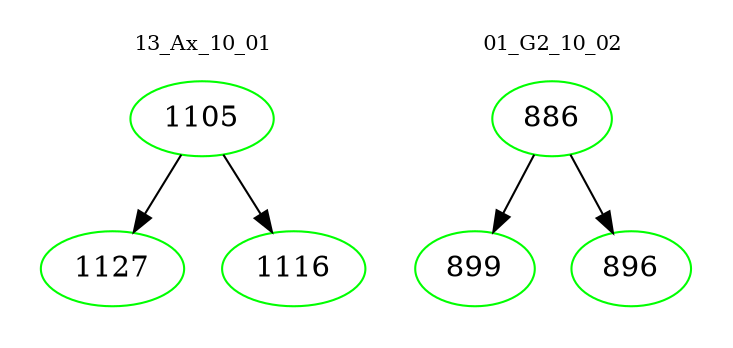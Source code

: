 digraph{
subgraph cluster_0 {
color = white
label = "13_Ax_10_01";
fontsize=10;
T0_1105 [label="1105", color="green"]
T0_1105 -> T0_1127 [color="black"]
T0_1127 [label="1127", color="green"]
T0_1105 -> T0_1116 [color="black"]
T0_1116 [label="1116", color="green"]
}
subgraph cluster_1 {
color = white
label = "01_G2_10_02";
fontsize=10;
T1_886 [label="886", color="green"]
T1_886 -> T1_899 [color="black"]
T1_899 [label="899", color="green"]
T1_886 -> T1_896 [color="black"]
T1_896 [label="896", color="green"]
}
}
